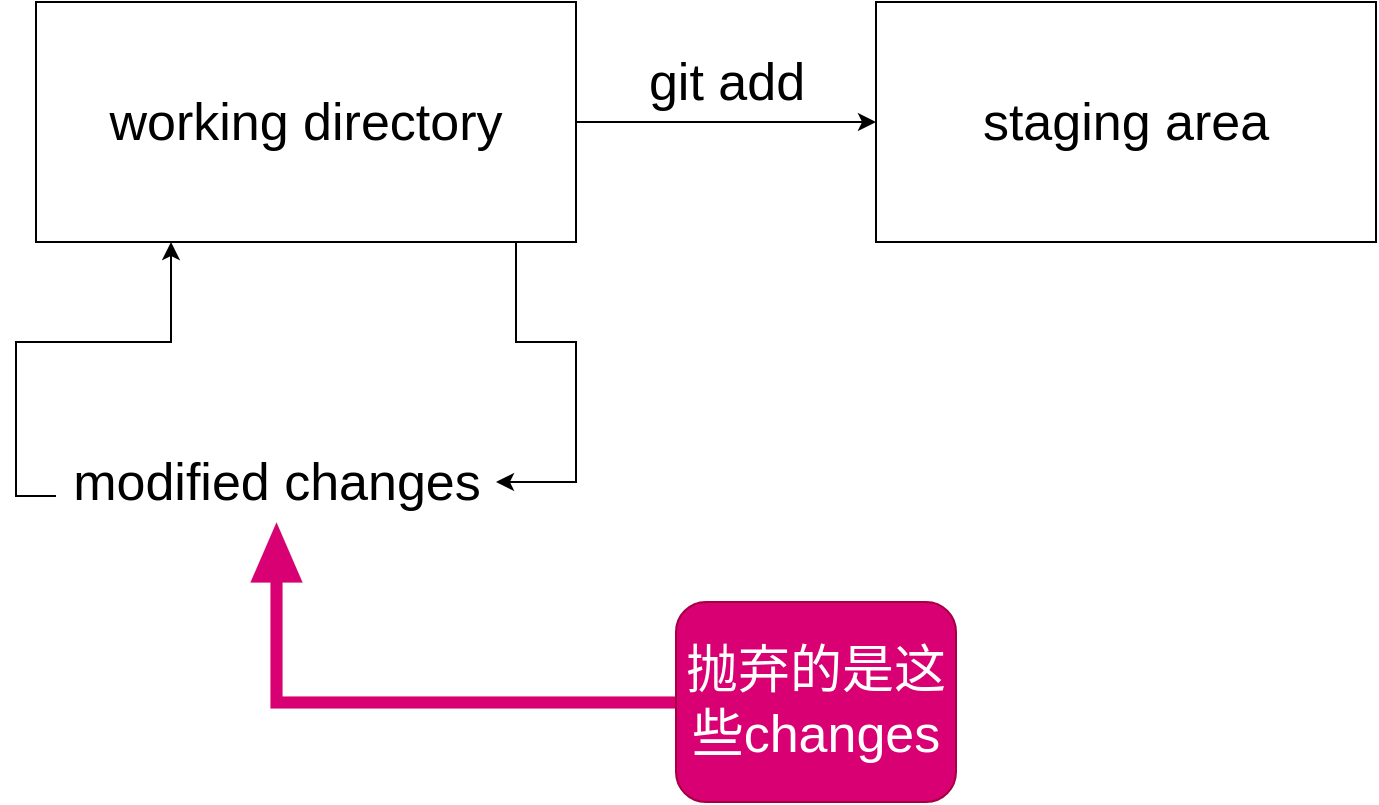 <mxfile version="15.7.3" type="device"><diagram id="XkMtw4IfXNpHkmVe-fMa" name="Page-1"><mxGraphModel dx="2066" dy="1154" grid="1" gridSize="10" guides="1" tooltips="1" connect="1" arrows="1" fold="1" page="1" pageScale="1" pageWidth="1920" pageHeight="1200" math="0" shadow="0"><root><mxCell id="0"/><mxCell id="1" parent="0"/><mxCell id="2sFlhVbyCMoI9JHBUeCK-3" style="edgeStyle=orthogonalEdgeStyle;rounded=0;orthogonalLoop=1;jettySize=auto;html=1;entryX=0;entryY=0.5;entryDx=0;entryDy=0;fontSize=26;" edge="1" parent="1" source="2sFlhVbyCMoI9JHBUeCK-1" target="2sFlhVbyCMoI9JHBUeCK-2"><mxGeometry relative="1" as="geometry"/></mxCell><mxCell id="2sFlhVbyCMoI9JHBUeCK-7" style="edgeStyle=orthogonalEdgeStyle;rounded=0;orthogonalLoop=1;jettySize=auto;html=1;fontSize=26;" edge="1" parent="1" source="2sFlhVbyCMoI9JHBUeCK-1" target="2sFlhVbyCMoI9JHBUeCK-6"><mxGeometry relative="1" as="geometry"><mxPoint x="340" y="370" as="targetPoint"/><Array as="points"><mxPoint x="360" y="310"/><mxPoint x="390" y="310"/><mxPoint x="390" y="380"/></Array></mxGeometry></mxCell><mxCell id="2sFlhVbyCMoI9JHBUeCK-1" value="&lt;h3&gt;&lt;font style=&quot;font-size: 26px ; font-weight: normal&quot;&gt;working directory&lt;/font&gt;&lt;/h3&gt;" style="rounded=0;whiteSpace=wrap;html=1;fontStyle=1" vertex="1" parent="1"><mxGeometry x="120" y="140" width="270" height="120" as="geometry"/></mxCell><mxCell id="2sFlhVbyCMoI9JHBUeCK-2" value="staging area" style="whiteSpace=wrap;html=1;fontSize=26;" vertex="1" parent="1"><mxGeometry x="540" y="140" width="250" height="120" as="geometry"/></mxCell><mxCell id="2sFlhVbyCMoI9JHBUeCK-4" value="git add" style="text;html=1;align=center;verticalAlign=middle;resizable=0;points=[];autosize=1;strokeColor=none;fillColor=none;fontSize=26;" vertex="1" parent="1"><mxGeometry x="420" y="160" width="90" height="40" as="geometry"/></mxCell><mxCell id="2sFlhVbyCMoI9JHBUeCK-8" style="edgeStyle=orthogonalEdgeStyle;rounded=0;orthogonalLoop=1;jettySize=auto;html=1;entryX=0.25;entryY=1;entryDx=0;entryDy=0;fontSize=26;exitX=0;exitY=0.675;exitDx=0;exitDy=0;exitPerimeter=0;" edge="1" parent="1" source="2sFlhVbyCMoI9JHBUeCK-6" target="2sFlhVbyCMoI9JHBUeCK-1"><mxGeometry relative="1" as="geometry"/></mxCell><mxCell id="2sFlhVbyCMoI9JHBUeCK-6" value="modified changes" style="text;html=1;align=center;verticalAlign=middle;resizable=0;points=[];autosize=1;strokeColor=none;fillColor=none;fontSize=26;" vertex="1" parent="1"><mxGeometry x="130" y="360" width="220" height="40" as="geometry"/></mxCell><mxCell id="2sFlhVbyCMoI9JHBUeCK-11" style="edgeStyle=orthogonalEdgeStyle;shape=flexArrow;rounded=0;orthogonalLoop=1;jettySize=auto;html=1;fontSize=26;strokeWidth=0;fillColor=#d80073;strokeColor=#A50040;width=6;endSize=10;" edge="1" parent="1" source="2sFlhVbyCMoI9JHBUeCK-9" target="2sFlhVbyCMoI9JHBUeCK-6"><mxGeometry relative="1" as="geometry"><Array as="points"><mxPoint x="240" y="490"/></Array></mxGeometry></mxCell><mxCell id="2sFlhVbyCMoI9JHBUeCK-9" value="抛弃的是这些changes" style="rounded=1;whiteSpace=wrap;html=1;fontSize=26;fillColor=#d80073;strokeColor=#A50040;fontColor=#ffffff;" vertex="1" parent="1"><mxGeometry x="440" y="440" width="140" height="100" as="geometry"/></mxCell></root></mxGraphModel></diagram></mxfile>